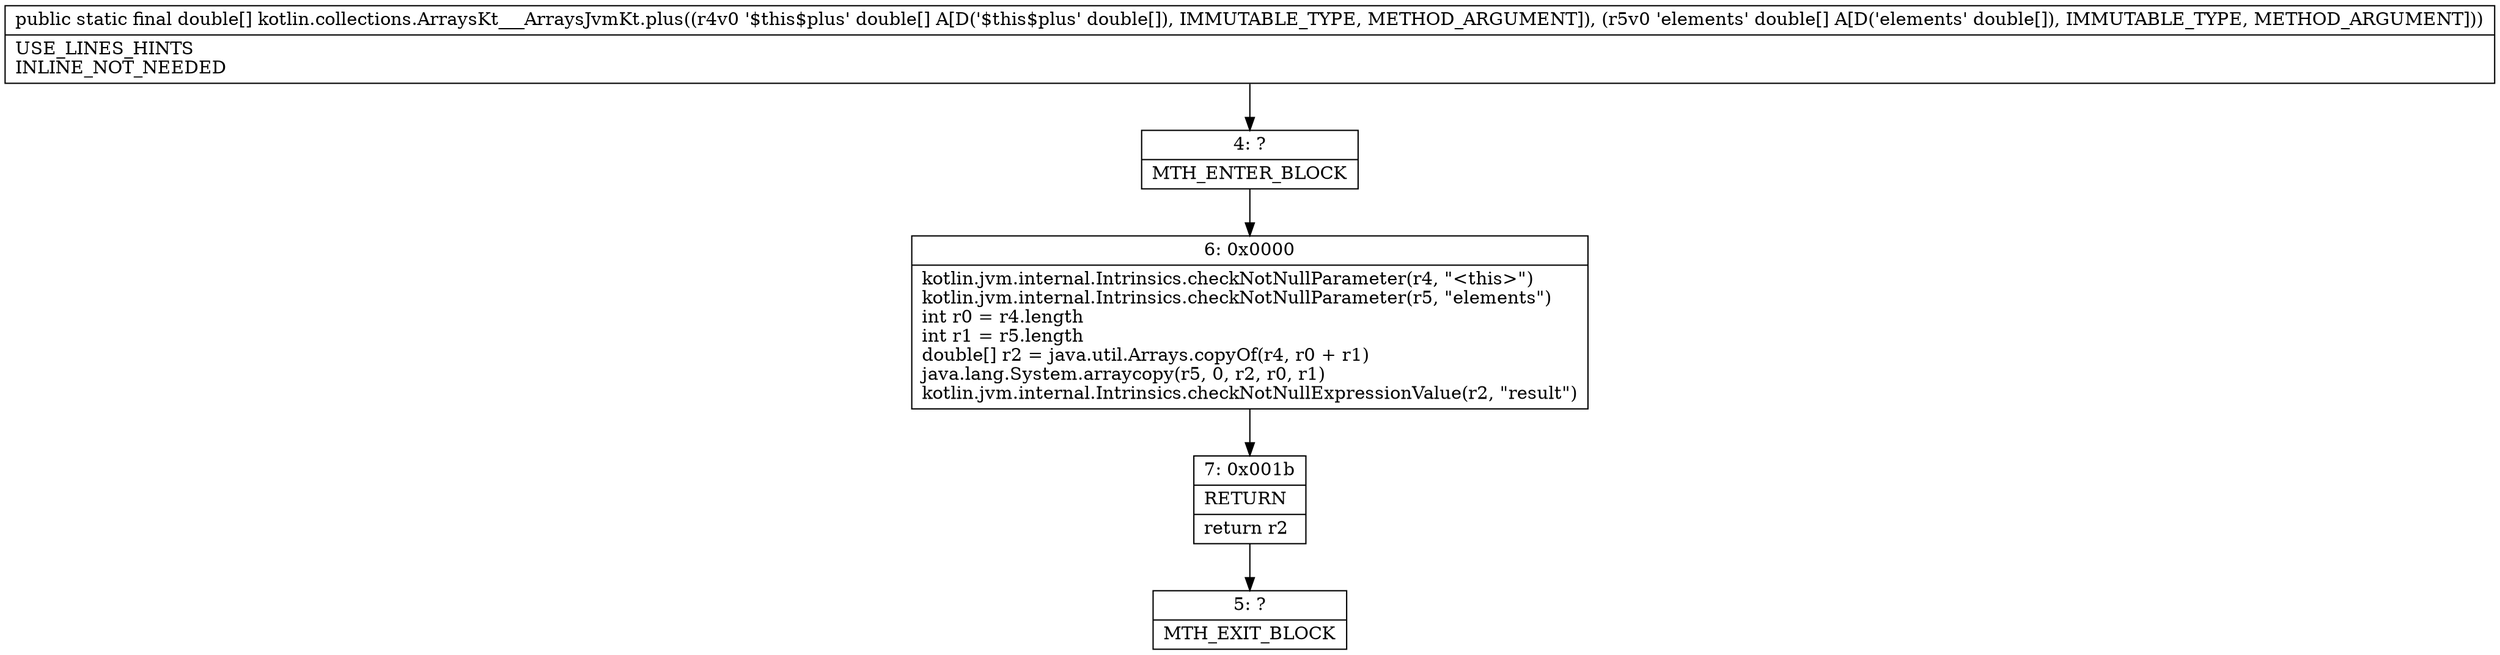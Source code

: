 digraph "CFG forkotlin.collections.ArraysKt___ArraysJvmKt.plus([D[D)[D" {
Node_4 [shape=record,label="{4\:\ ?|MTH_ENTER_BLOCK\l}"];
Node_6 [shape=record,label="{6\:\ 0x0000|kotlin.jvm.internal.Intrinsics.checkNotNullParameter(r4, \"\<this\>\")\lkotlin.jvm.internal.Intrinsics.checkNotNullParameter(r5, \"elements\")\lint r0 = r4.length\lint r1 = r5.length\ldouble[] r2 = java.util.Arrays.copyOf(r4, r0 + r1)\ljava.lang.System.arraycopy(r5, 0, r2, r0, r1)\lkotlin.jvm.internal.Intrinsics.checkNotNullExpressionValue(r2, \"result\")\l}"];
Node_7 [shape=record,label="{7\:\ 0x001b|RETURN\l|return r2\l}"];
Node_5 [shape=record,label="{5\:\ ?|MTH_EXIT_BLOCK\l}"];
MethodNode[shape=record,label="{public static final double[] kotlin.collections.ArraysKt___ArraysJvmKt.plus((r4v0 '$this$plus' double[] A[D('$this$plus' double[]), IMMUTABLE_TYPE, METHOD_ARGUMENT]), (r5v0 'elements' double[] A[D('elements' double[]), IMMUTABLE_TYPE, METHOD_ARGUMENT]))  | USE_LINES_HINTS\lINLINE_NOT_NEEDED\l}"];
MethodNode -> Node_4;Node_4 -> Node_6;
Node_6 -> Node_7;
Node_7 -> Node_5;
}

